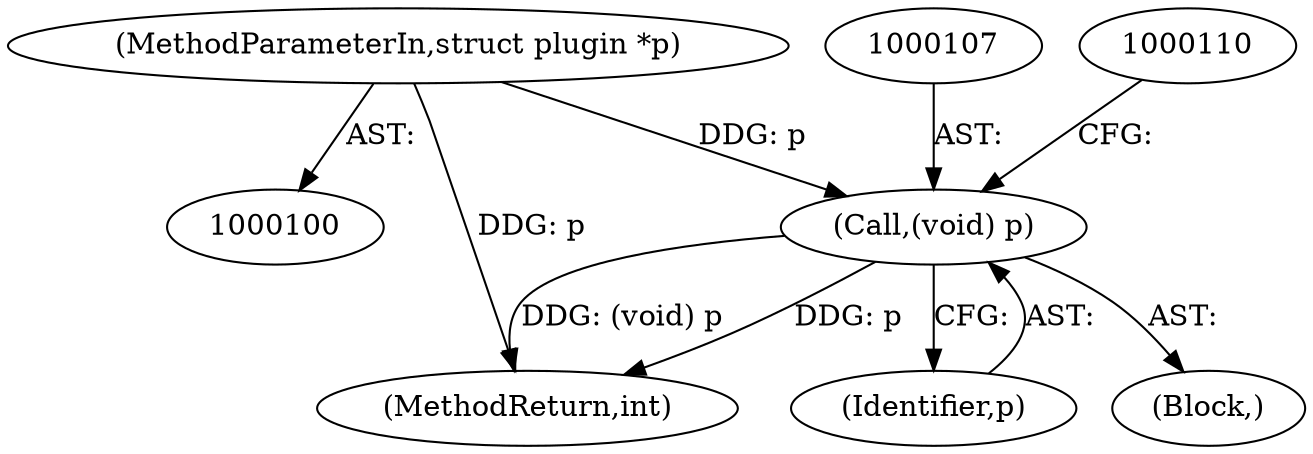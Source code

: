 digraph "0_monkey_15f72c1ee5e0afad20232bdf0fcecab8d62a5d89@pointer" {
"1000106" [label="(Call,(void) p)"];
"1000101" [label="(MethodParameterIn,struct plugin *p)"];
"1000174" [label="(MethodReturn,int)"];
"1000101" [label="(MethodParameterIn,struct plugin *p)"];
"1000106" [label="(Call,(void) p)"];
"1000108" [label="(Identifier,p)"];
"1000104" [label="(Block,)"];
"1000106" -> "1000104"  [label="AST: "];
"1000106" -> "1000108"  [label="CFG: "];
"1000107" -> "1000106"  [label="AST: "];
"1000108" -> "1000106"  [label="AST: "];
"1000110" -> "1000106"  [label="CFG: "];
"1000106" -> "1000174"  [label="DDG: p"];
"1000106" -> "1000174"  [label="DDG: (void) p"];
"1000101" -> "1000106"  [label="DDG: p"];
"1000101" -> "1000100"  [label="AST: "];
"1000101" -> "1000174"  [label="DDG: p"];
}

